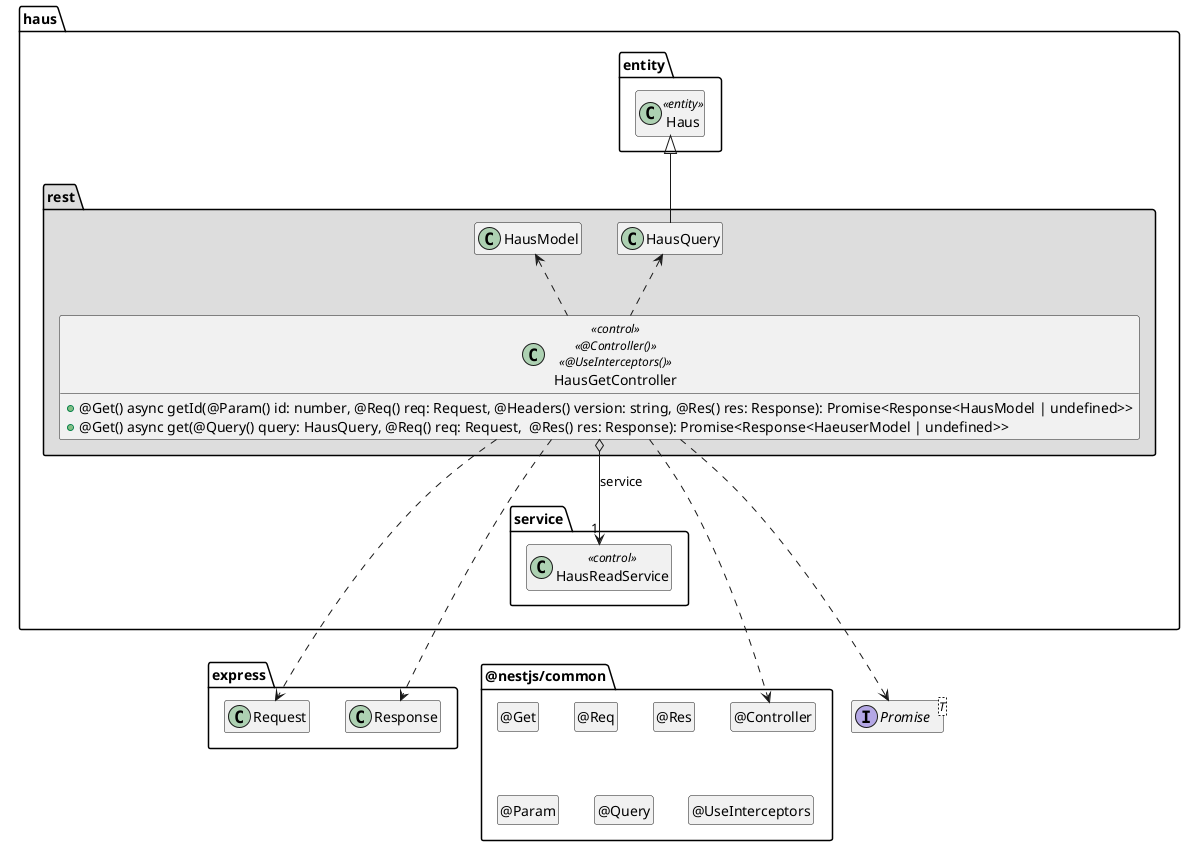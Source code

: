@startuml Controller-Klasse

interface Promise<T>

package @nestjs/common {
  class "@Controller" as Controller
  hide Controller circle

  class "@Get" as Get
  hide Get circle

  class "@Req" as Req
  hide Req circle

  class "@Res" as Res
  hide Res circle

  class "@Param" as Param
  hide Param circle

  class "@Query" as Query
  hide Query circle

  class "@UseInterceptors" as UseInterceptors
  hide UseInterceptors circle
}

package express {
  class Request
  class Response

  Response .[hidden].> Controller
}

package haus {
  package entity #FFFFFF {
    class Haus <<entity>>

    Haus .[hidden].> Promise
    Haus .[hidden].> Request
  }

  package service {
    class HausReadService << control >>
  }

  package rest #DDDDDD {
    HausQuery -up-|> Haus

    class HausGetController << control >> << @Controller() >> << @UseInterceptors() >> {
      + @Get() async getId(@Param() id: number, @Req() req: Request, @Headers() version: string, @Res() res: Response): Promise<Response<HausModel | undefined>>
      + @Get() async get(@Query() query: HausQuery, @Req() req: Request,  @Res() res: Response): Promise<Response<HaeuserModel | undefined>>
    }

    HausGetController o--> "1" HausReadService : service

    HausGetController ..> Controller
    HausGetController ..> Request
    HausGetController ..> Response
    HausGetController ..> Promise
    HausGetController .up.> HausModel
    HausGetController .up.> HausQuery

    HausReadService .[hidden].> Request
    HausReadService .[hidden].> Promise
    Response .right[hidden].> Controller
  }
}

hide empty members

@enduml
